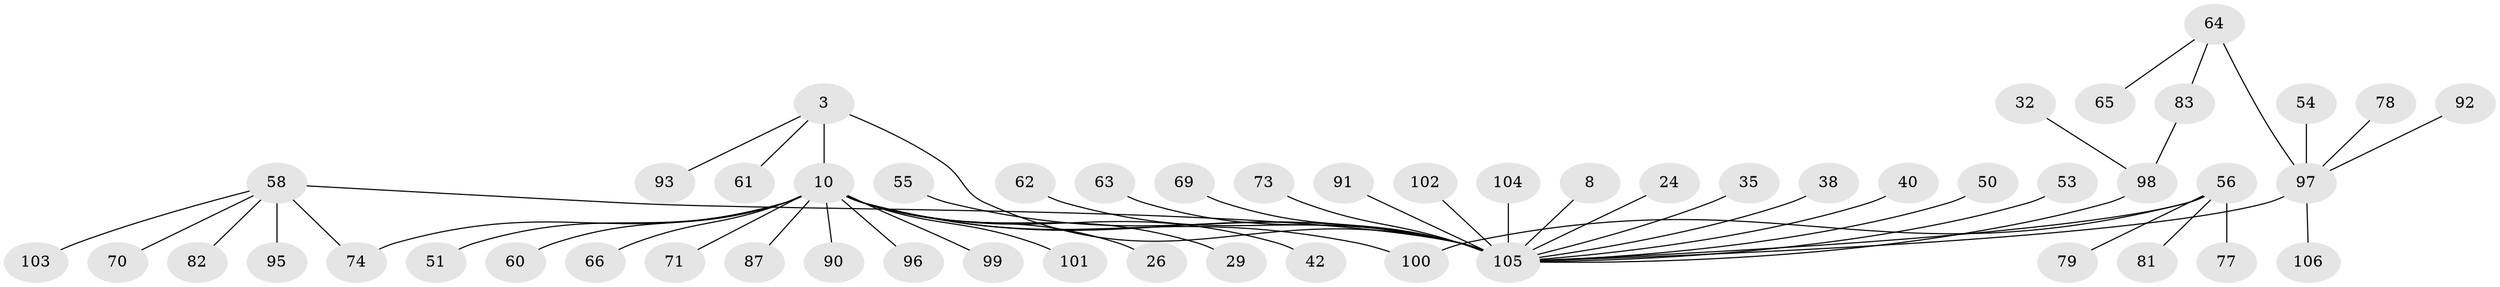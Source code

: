 // original degree distribution, {17: 0.009433962264150943, 3: 0.09433962264150944, 9: 0.02830188679245283, 2: 0.25471698113207547, 11: 0.009433962264150943, 23: 0.009433962264150943, 5: 0.05660377358490566, 1: 0.42452830188679247, 14: 0.009433962264150943, 7: 0.009433962264150943, 12: 0.009433962264150943, 4: 0.08490566037735849}
// Generated by graph-tools (version 1.1) at 2025/50/03/04/25 21:50:19]
// undirected, 53 vertices, 56 edges
graph export_dot {
graph [start="1"]
  node [color=gray90,style=filled];
  3;
  8;
  10 [super="+5+1"];
  24;
  26;
  29 [super="+19"];
  32;
  35;
  38;
  40 [super="+12"];
  42;
  50;
  51;
  53;
  54;
  55;
  56 [super="+46+49"];
  58 [super="+20"];
  60;
  61;
  62;
  63;
  64 [super="+37"];
  65;
  66 [super="+2+22"];
  69;
  70 [super="+23"];
  71;
  73 [super="+47"];
  74 [super="+14"];
  77;
  78;
  79;
  81;
  82;
  83;
  87;
  90;
  91;
  92;
  93;
  95;
  96;
  97 [super="+89+94+25+85"];
  98 [super="+68+84+39"];
  99 [super="+72"];
  100 [super="+48"];
  101;
  102;
  103;
  104 [super="+88"];
  105 [super="+67+52+80+86"];
  106;
  3 -- 10 [weight=3];
  3 -- 61;
  3 -- 93;
  3 -- 105;
  8 -- 105;
  10 -- 42;
  10 -- 51;
  10 -- 60;
  10 -- 90 [weight=2];
  10 -- 101;
  10 -- 71;
  10 -- 96;
  10 -- 87;
  10 -- 26;
  10 -- 66;
  10 -- 74;
  10 -- 105 [weight=16];
  10 -- 100;
  10 -- 29;
  10 -- 99;
  24 -- 105 [weight=2];
  32 -- 98;
  35 -- 105;
  38 -- 105;
  40 -- 105 [weight=3];
  50 -- 105;
  53 -- 105;
  54 -- 97;
  55 -- 105;
  56 -- 100;
  56 -- 105 [weight=5];
  56 -- 81;
  56 -- 77 [weight=2];
  56 -- 79;
  58 -- 82;
  58 -- 103;
  58 -- 95;
  58 -- 74;
  58 -- 105 [weight=2];
  58 -- 70;
  62 -- 105;
  63 -- 105;
  64 -- 65;
  64 -- 83;
  64 -- 97 [weight=2];
  69 -- 105;
  73 -- 105;
  78 -- 97;
  83 -- 98;
  91 -- 105;
  92 -- 97;
  97 -- 105 [weight=7];
  97 -- 106;
  98 -- 105 [weight=4];
  102 -- 105;
  104 -- 105;
}
